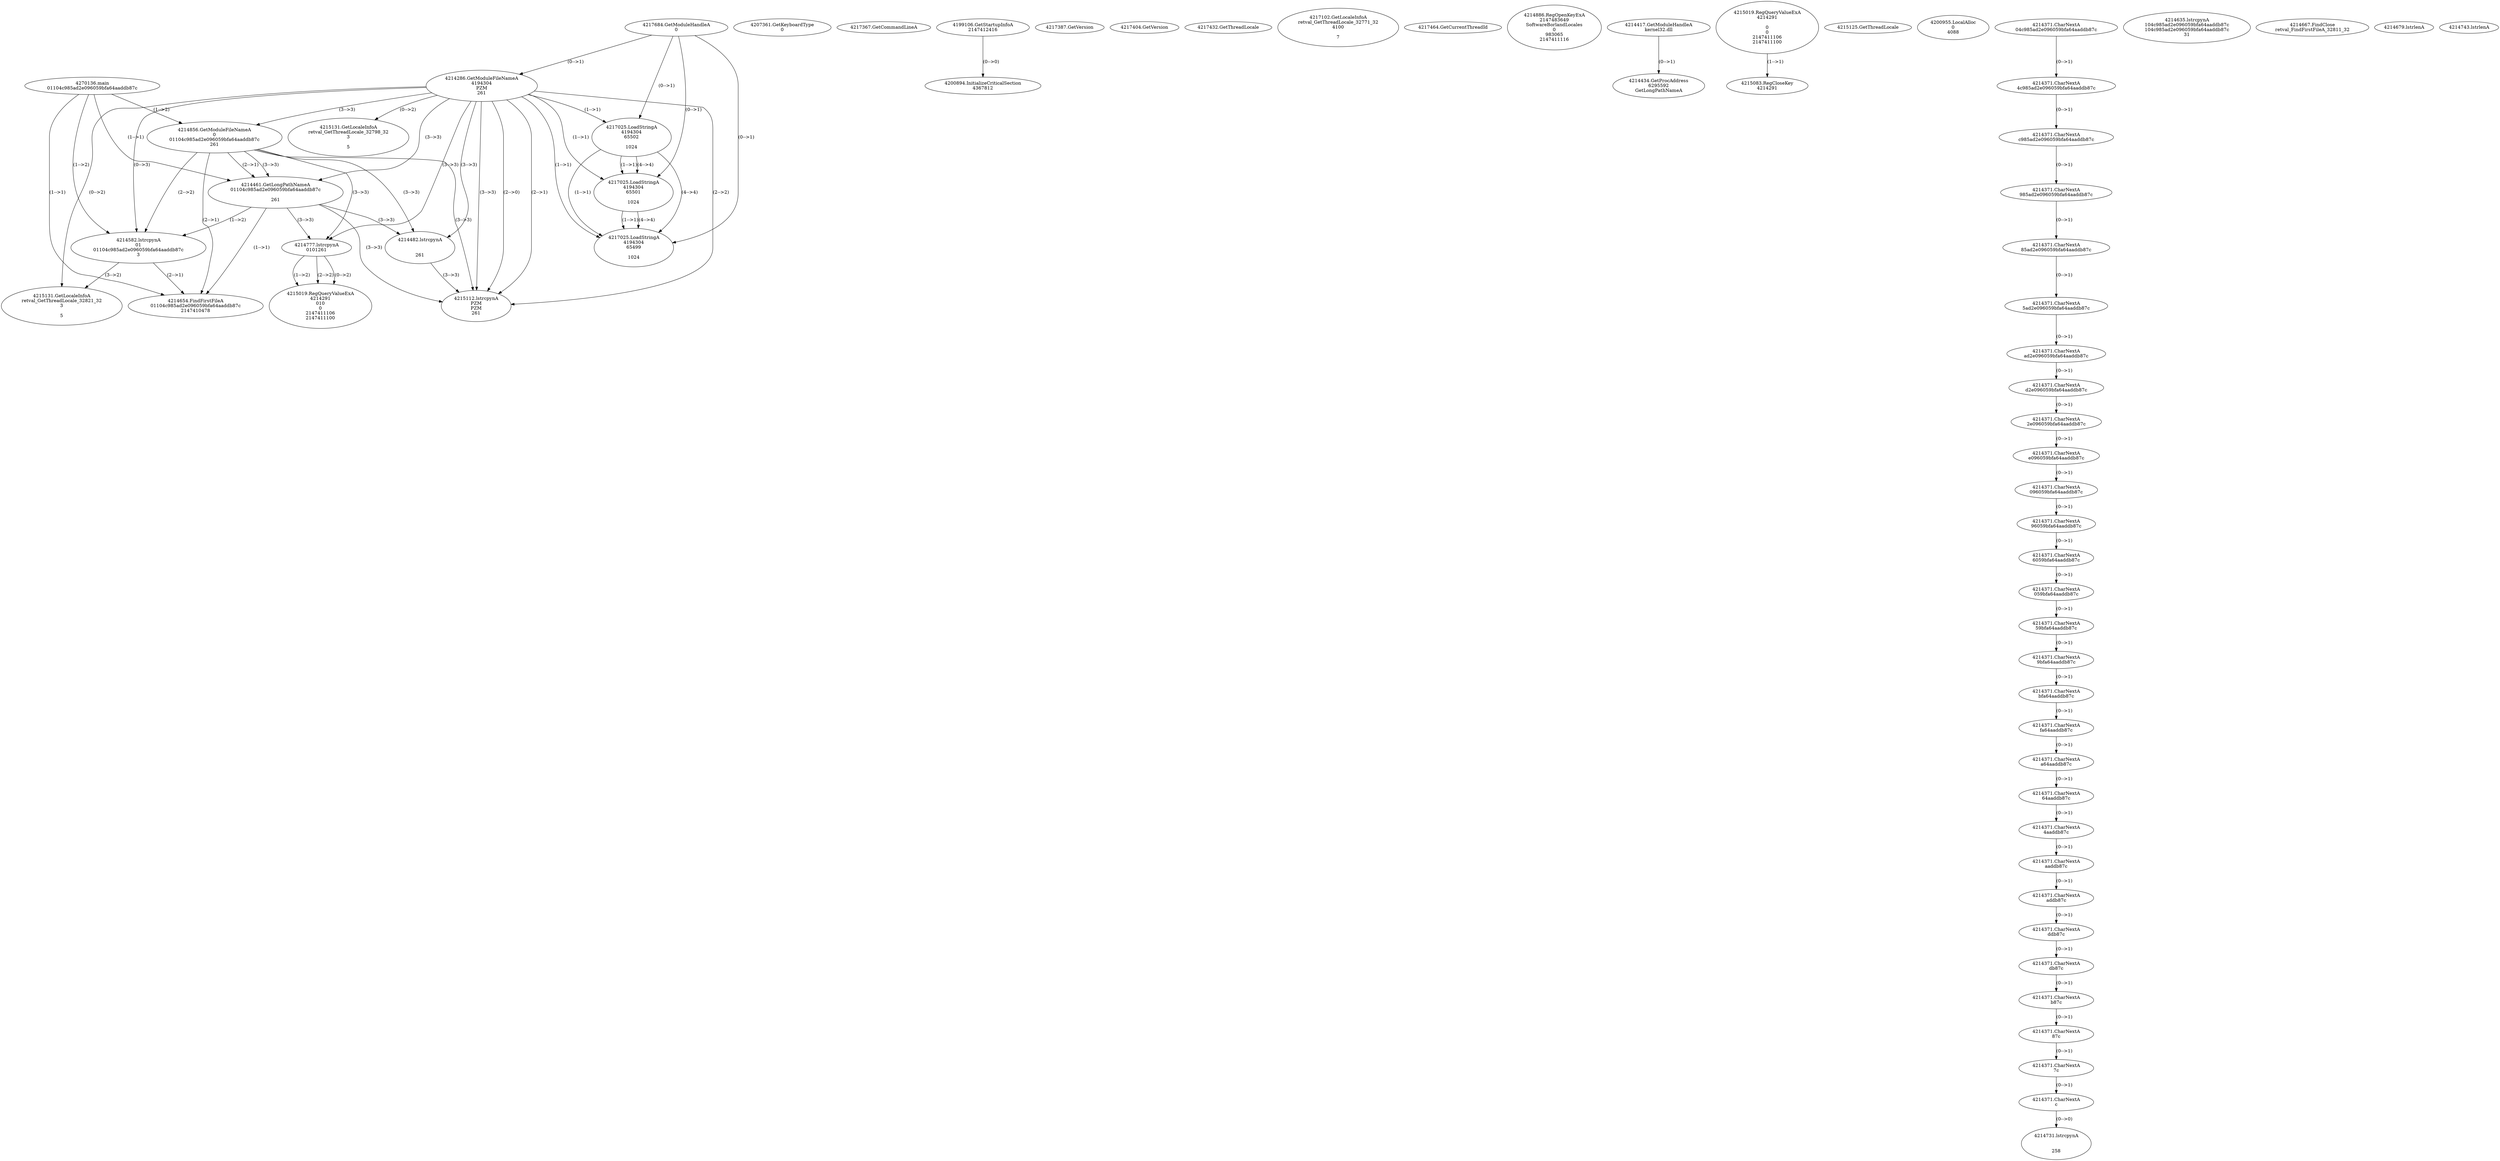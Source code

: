 // Global SCDG with merge call
digraph {
	0 [label="4270136.main
01104c985ad2e096059bfa64aaddb87c"]
	1 [label="4217684.GetModuleHandleA
0"]
	2 [label="4207361.GetKeyboardType
0"]
	3 [label="4217367.GetCommandLineA
"]
	4 [label="4199106.GetStartupInfoA
2147412416"]
	5 [label="4217387.GetVersion
"]
	6 [label="4217404.GetVersion
"]
	7 [label="4217432.GetThreadLocale
"]
	8 [label="4217102.GetLocaleInfoA
retval_GetThreadLocale_32771_32
4100

7"]
	9 [label="4217464.GetCurrentThreadId
"]
	10 [label="4214286.GetModuleFileNameA
4194304
PZM
261"]
	1 -> 10 [label="(0-->1)"]
	11 [label="4214856.GetModuleFileNameA
0
01104c985ad2e096059bfa64aaddb87c
261"]
	0 -> 11 [label="(1-->2)"]
	10 -> 11 [label="(3-->3)"]
	12 [label="4214886.RegOpenKeyExA
2147483649
Software\Borland\Locales
0
983065
2147411116"]
	13 [label="4214417.GetModuleHandleA
kernel32.dll"]
	14 [label="4214434.GetProcAddress
6295592
GetLongPathNameA"]
	13 -> 14 [label="(0-->1)"]
	15 [label="4214461.GetLongPathNameA
01104c985ad2e096059bfa64aaddb87c

261"]
	0 -> 15 [label="(1-->1)"]
	11 -> 15 [label="(2-->1)"]
	10 -> 15 [label="(3-->3)"]
	11 -> 15 [label="(3-->3)"]
	16 [label="4214482.lstrcpynA


261"]
	10 -> 16 [label="(3-->3)"]
	11 -> 16 [label="(3-->3)"]
	15 -> 16 [label="(3-->3)"]
	17 [label="4215019.RegQueryValueExA
4214291

0
0
2147411106
2147411100"]
	18 [label="4215083.RegCloseKey
4214291"]
	17 -> 18 [label="(1-->1)"]
	19 [label="4215112.lstrcpynA
PZM
PZM
261"]
	10 -> 19 [label="(2-->1)"]
	10 -> 19 [label="(2-->2)"]
	10 -> 19 [label="(3-->3)"]
	11 -> 19 [label="(3-->3)"]
	15 -> 19 [label="(3-->3)"]
	16 -> 19 [label="(3-->3)"]
	10 -> 19 [label="(2-->0)"]
	20 [label="4215125.GetThreadLocale
"]
	21 [label="4215131.GetLocaleInfoA
retval_GetThreadLocale_32798_32
3

5"]
	10 -> 21 [label="(0-->2)"]
	22 [label="4217025.LoadStringA
4194304
65502

1024"]
	1 -> 22 [label="(0-->1)"]
	10 -> 22 [label="(1-->1)"]
	23 [label="4217025.LoadStringA
4194304
65501

1024"]
	1 -> 23 [label="(0-->1)"]
	10 -> 23 [label="(1-->1)"]
	22 -> 23 [label="(1-->1)"]
	22 -> 23 [label="(4-->4)"]
	24 [label="4217025.LoadStringA
4194304
65499

1024"]
	1 -> 24 [label="(0-->1)"]
	10 -> 24 [label="(1-->1)"]
	22 -> 24 [label="(1-->1)"]
	23 -> 24 [label="(1-->1)"]
	22 -> 24 [label="(4-->4)"]
	23 -> 24 [label="(4-->4)"]
	25 [label="4200894.InitializeCriticalSection
4367812"]
	4 -> 25 [label="(0-->0)"]
	26 [label="4200955.LocalAlloc
0
4088"]
	27 [label="4214582.lstrcpynA
01
01104c985ad2e096059bfa64aaddb87c
3"]
	0 -> 27 [label="(1-->2)"]
	11 -> 27 [label="(2-->2)"]
	15 -> 27 [label="(1-->2)"]
	10 -> 27 [label="(0-->3)"]
	28 [label="4214371.CharNextA
04c985ad2e096059bfa64aaddb87c"]
	29 [label="4214371.CharNextA
4c985ad2e096059bfa64aaddb87c"]
	28 -> 29 [label="(0-->1)"]
	30 [label="4214371.CharNextA
c985ad2e096059bfa64aaddb87c"]
	29 -> 30 [label="(0-->1)"]
	31 [label="4214371.CharNextA
985ad2e096059bfa64aaddb87c"]
	30 -> 31 [label="(0-->1)"]
	32 [label="4214371.CharNextA
85ad2e096059bfa64aaddb87c"]
	31 -> 32 [label="(0-->1)"]
	33 [label="4214371.CharNextA
5ad2e096059bfa64aaddb87c"]
	32 -> 33 [label="(0-->1)"]
	34 [label="4214371.CharNextA
ad2e096059bfa64aaddb87c"]
	33 -> 34 [label="(0-->1)"]
	35 [label="4214371.CharNextA
d2e096059bfa64aaddb87c"]
	34 -> 35 [label="(0-->1)"]
	36 [label="4214371.CharNextA
2e096059bfa64aaddb87c"]
	35 -> 36 [label="(0-->1)"]
	37 [label="4214371.CharNextA
e096059bfa64aaddb87c"]
	36 -> 37 [label="(0-->1)"]
	38 [label="4214371.CharNextA
096059bfa64aaddb87c"]
	37 -> 38 [label="(0-->1)"]
	39 [label="4214371.CharNextA
96059bfa64aaddb87c"]
	38 -> 39 [label="(0-->1)"]
	40 [label="4214371.CharNextA
6059bfa64aaddb87c"]
	39 -> 40 [label="(0-->1)"]
	41 [label="4214371.CharNextA
059bfa64aaddb87c"]
	40 -> 41 [label="(0-->1)"]
	42 [label="4214371.CharNextA
59bfa64aaddb87c"]
	41 -> 42 [label="(0-->1)"]
	43 [label="4214371.CharNextA
9bfa64aaddb87c"]
	42 -> 43 [label="(0-->1)"]
	44 [label="4214371.CharNextA
bfa64aaddb87c"]
	43 -> 44 [label="(0-->1)"]
	45 [label="4214371.CharNextA
fa64aaddb87c"]
	44 -> 45 [label="(0-->1)"]
	46 [label="4214371.CharNextA
a64aaddb87c"]
	45 -> 46 [label="(0-->1)"]
	47 [label="4214371.CharNextA
64aaddb87c"]
	46 -> 47 [label="(0-->1)"]
	48 [label="4214371.CharNextA
4aaddb87c"]
	47 -> 48 [label="(0-->1)"]
	49 [label="4214371.CharNextA
aaddb87c"]
	48 -> 49 [label="(0-->1)"]
	50 [label="4214371.CharNextA
addb87c"]
	49 -> 50 [label="(0-->1)"]
	51 [label="4214371.CharNextA
ddb87c"]
	50 -> 51 [label="(0-->1)"]
	52 [label="4214371.CharNextA
db87c"]
	51 -> 52 [label="(0-->1)"]
	53 [label="4214371.CharNextA
b87c"]
	52 -> 53 [label="(0-->1)"]
	54 [label="4214371.CharNextA
87c"]
	53 -> 54 [label="(0-->1)"]
	55 [label="4214371.CharNextA
7c"]
	54 -> 55 [label="(0-->1)"]
	56 [label="4214371.CharNextA
c"]
	55 -> 56 [label="(0-->1)"]
	57 [label="4214635.lstrcpynA
104c985ad2e096059bfa64aaddb87c
104c985ad2e096059bfa64aaddb87c
31"]
	58 [label="4214654.FindFirstFileA
01104c985ad2e096059bfa64aaddb87c
2147410478"]
	0 -> 58 [label="(1-->1)"]
	11 -> 58 [label="(2-->1)"]
	15 -> 58 [label="(1-->1)"]
	27 -> 58 [label="(2-->1)"]
	59 [label="4214667.FindClose
retval_FindFirstFileA_32811_32"]
	60 [label="4214679.lstrlenA
"]
	61 [label="4214731.lstrcpynA


258"]
	56 -> 61 [label="(0-->0)"]
	62 [label="4214743.lstrlenA
"]
	63 [label="4214777.lstrcpynA
01\
01\
261"]
	10 -> 63 [label="(3-->3)"]
	11 -> 63 [label="(3-->3)"]
	15 -> 63 [label="(3-->3)"]
	64 [label="4215019.RegQueryValueExA
4214291
01\
0
0
2147411106
2147411100"]
	63 -> 64 [label="(1-->2)"]
	63 -> 64 [label="(2-->2)"]
	63 -> 64 [label="(0-->2)"]
	65 [label="4215131.GetLocaleInfoA
retval_GetThreadLocale_32821_32
3

5"]
	10 -> 65 [label="(0-->2)"]
	27 -> 65 [label="(3-->2)"]
}
